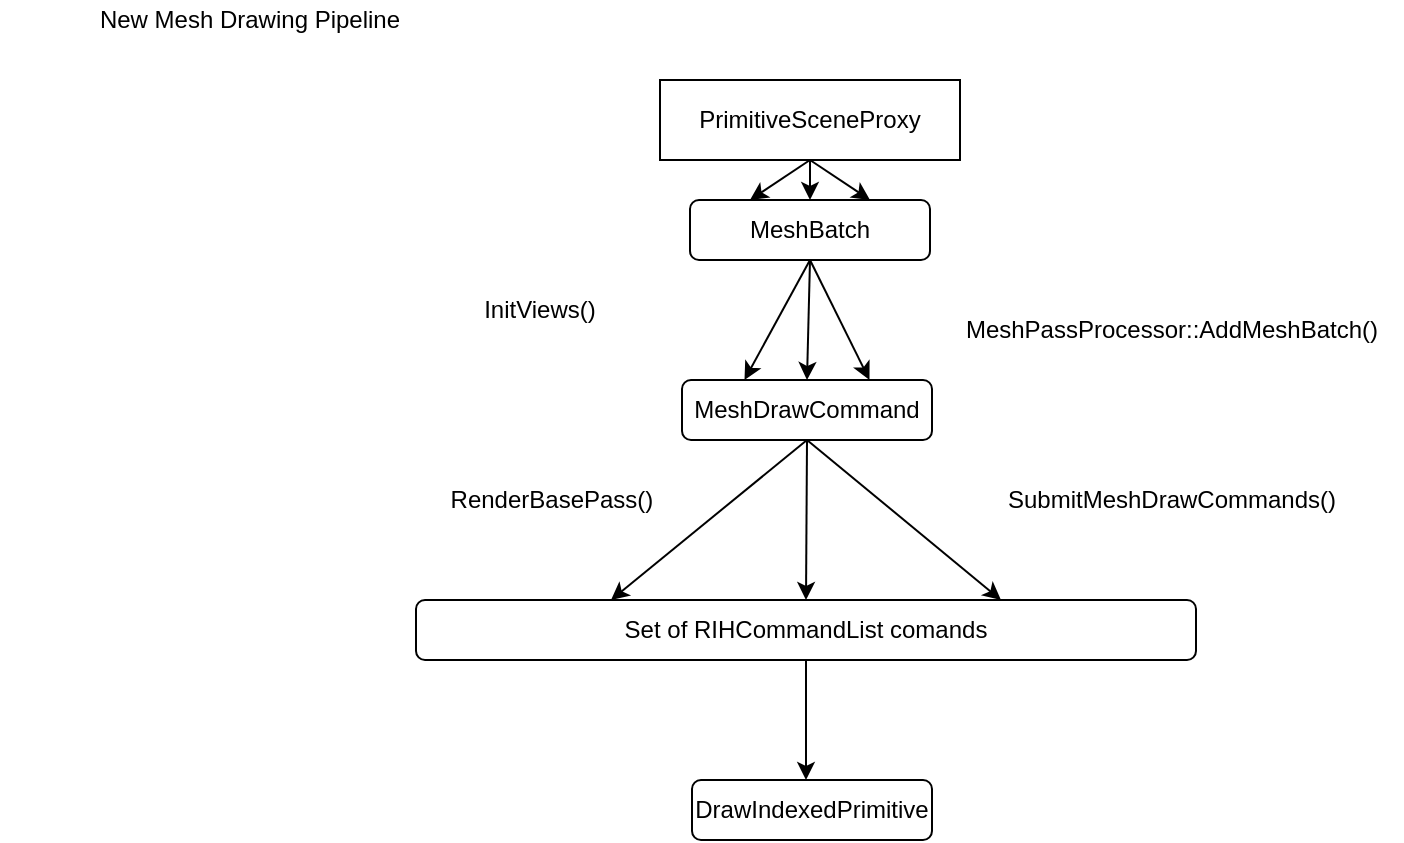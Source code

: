 <mxfile version="12.2.4" pages="1"><diagram id="BU19EQH1x2vlsAaUD14Y" name="Page-1"><mxGraphModel dx="965" dy="652" grid="1" gridSize="10" guides="1" tooltips="1" connect="1" arrows="1" fold="1" page="1" pageScale="1" pageWidth="827" pageHeight="1169" math="0" shadow="0"><root><mxCell id="0"/><mxCell id="1" parent="0"/><mxCell id="3" value="New Mesh Drawing Pipeline" style="text;html=1;strokeColor=none;fillColor=none;align=center;verticalAlign=middle;whiteSpace=wrap;rounded=0;" parent="1" vertex="1"><mxGeometry x="10" y="20" width="250" height="20" as="geometry"/></mxCell><mxCell id="4" value="PrimitiveSceneProxy&lt;br&gt;" style="rounded=0;whiteSpace=wrap;html=1;" parent="1" vertex="1"><mxGeometry x="340" y="60" width="150" height="40" as="geometry"/></mxCell><mxCell id="6" value="" style="endArrow=classic;html=1;exitX=0.5;exitY=1;exitDx=0;exitDy=0;entryX=0.25;entryY=0;entryDx=0;entryDy=0;" parent="1" source="4" target="10" edge="1"><mxGeometry width="50" height="50" relative="1" as="geometry"><mxPoint x="360" y="150" as="sourcePoint"/><mxPoint x="380" y="130" as="targetPoint"/></mxGeometry></mxCell><mxCell id="7" value="" style="endArrow=classic;html=1;exitX=0.5;exitY=1;exitDx=0;exitDy=0;entryX=0.5;entryY=0;entryDx=0;entryDy=0;" parent="1" source="4" target="10" edge="1"><mxGeometry width="50" height="50" relative="1" as="geometry"><mxPoint x="402.5" y="112.56" as="sourcePoint"/><mxPoint x="415" y="130" as="targetPoint"/></mxGeometry></mxCell><mxCell id="8" value="" style="endArrow=classic;html=1;exitX=0.5;exitY=1;exitDx=0;exitDy=0;entryX=0.75;entryY=0;entryDx=0;entryDy=0;" parent="1" source="4" target="10" edge="1"><mxGeometry width="50" height="50" relative="1" as="geometry"><mxPoint x="412.5" y="122.56" as="sourcePoint"/><mxPoint x="450" y="130" as="targetPoint"/></mxGeometry></mxCell><mxCell id="10" value="MeshBatch&lt;br&gt;" style="rounded=1;whiteSpace=wrap;html=1;" parent="1" vertex="1"><mxGeometry x="355" y="120" width="120" height="30" as="geometry"/></mxCell><mxCell id="11" value="MeshDrawCommand" style="rounded=1;whiteSpace=wrap;html=1;" parent="1" vertex="1"><mxGeometry x="351" y="210" width="125" height="30" as="geometry"/></mxCell><mxCell id="12" value="" style="endArrow=classic;html=1;exitX=0.5;exitY=1;exitDx=0;exitDy=0;entryX=0.25;entryY=0;entryDx=0;entryDy=0;" parent="1" source="10" target="11" edge="1"><mxGeometry width="50" height="50" relative="1" as="geometry"><mxPoint x="360" y="210" as="sourcePoint"/><mxPoint x="330" y="210" as="targetPoint"/></mxGeometry></mxCell><mxCell id="13" value="" style="endArrow=classic;html=1;entryX=0.5;entryY=0;entryDx=0;entryDy=0;exitX=0.5;exitY=1;exitDx=0;exitDy=0;" parent="1" source="10" target="11" edge="1"><mxGeometry width="50" height="50" relative="1" as="geometry"><mxPoint x="490" y="170" as="sourcePoint"/><mxPoint x="540" y="120" as="targetPoint"/></mxGeometry></mxCell><mxCell id="14" value="" style="endArrow=classic;html=1;entryX=0.75;entryY=0;entryDx=0;entryDy=0;exitX=0.5;exitY=1;exitDx=0;exitDy=0;" parent="1" source="10" target="11" edge="1"><mxGeometry width="50" height="50" relative="1" as="geometry"><mxPoint x="490" y="170" as="sourcePoint"/><mxPoint x="540" y="120" as="targetPoint"/></mxGeometry></mxCell><mxCell id="18" value="InitViews()" style="text;html=1;strokeColor=none;fillColor=none;align=center;verticalAlign=middle;whiteSpace=wrap;rounded=0;" parent="1" vertex="1"><mxGeometry x="250" y="165" width="60" height="20" as="geometry"/></mxCell><mxCell id="19" value="Set of RIHCommandList comands" style="rounded=1;whiteSpace=wrap;html=1;" parent="1" vertex="1"><mxGeometry x="218" y="320" width="390" height="30" as="geometry"/></mxCell><mxCell id="20" value="" style="endArrow=classic;html=1;entryX=0.25;entryY=0;entryDx=0;entryDy=0;exitX=0.5;exitY=1;exitDx=0;exitDy=0;" parent="1" source="11" target="19" edge="1"><mxGeometry width="50" height="50" relative="1" as="geometry"><mxPoint x="10" y="450" as="sourcePoint"/><mxPoint x="60" y="400" as="targetPoint"/></mxGeometry></mxCell><mxCell id="21" value="" style="endArrow=classic;html=1;entryX=0.5;entryY=0;entryDx=0;entryDy=0;exitX=0.5;exitY=1;exitDx=0;exitDy=0;" parent="1" source="11" target="19" edge="1"><mxGeometry width="50" height="50" relative="1" as="geometry"><mxPoint x="430" y="260" as="sourcePoint"/><mxPoint x="480" y="210" as="targetPoint"/></mxGeometry></mxCell><mxCell id="22" value="" style="endArrow=classic;html=1;entryX=0.75;entryY=0;entryDx=0;entryDy=0;exitX=0.5;exitY=1;exitDx=0;exitDy=0;" parent="1" source="11" target="19" edge="1"><mxGeometry width="50" height="50" relative="1" as="geometry"><mxPoint x="440" y="270" as="sourcePoint"/><mxPoint x="490" y="220" as="targetPoint"/></mxGeometry></mxCell><mxCell id="24" value="RenderBasePass()&lt;br&gt;" style="text;html=1;strokeColor=none;fillColor=none;align=center;verticalAlign=middle;whiteSpace=wrap;rounded=0;" parent="1" vertex="1"><mxGeometry x="221" y="260" width="130" height="20" as="geometry"/></mxCell><mxCell id="25" value="SubmitMeshDrawCommands()&lt;br&gt;" style="text;html=1;strokeColor=none;fillColor=none;align=center;verticalAlign=middle;whiteSpace=wrap;rounded=0;" parent="1" vertex="1"><mxGeometry x="501" y="260" width="190" height="20" as="geometry"/></mxCell><mxCell id="26" value="" style="endArrow=classic;html=1;exitX=0.5;exitY=1;exitDx=0;exitDy=0;" parent="1" source="19" edge="1"><mxGeometry width="50" height="50" relative="1" as="geometry"><mxPoint x="10" y="420" as="sourcePoint"/><mxPoint x="413" y="410" as="targetPoint"/></mxGeometry></mxCell><mxCell id="27" value="DrawIndexedPrimitive&lt;br&gt;" style="rounded=1;whiteSpace=wrap;html=1;" parent="1" vertex="1"><mxGeometry x="356" y="410" width="120" height="30" as="geometry"/></mxCell><mxCell id="29" value="MeshPassProcessor::AddMeshBatch()" style="text;html=1;strokeColor=none;fillColor=none;align=center;verticalAlign=middle;whiteSpace=wrap;rounded=0;" parent="1" vertex="1"><mxGeometry x="481" y="175" width="230" height="20" as="geometry"/></mxCell></root></mxGraphModel></diagram></mxfile>